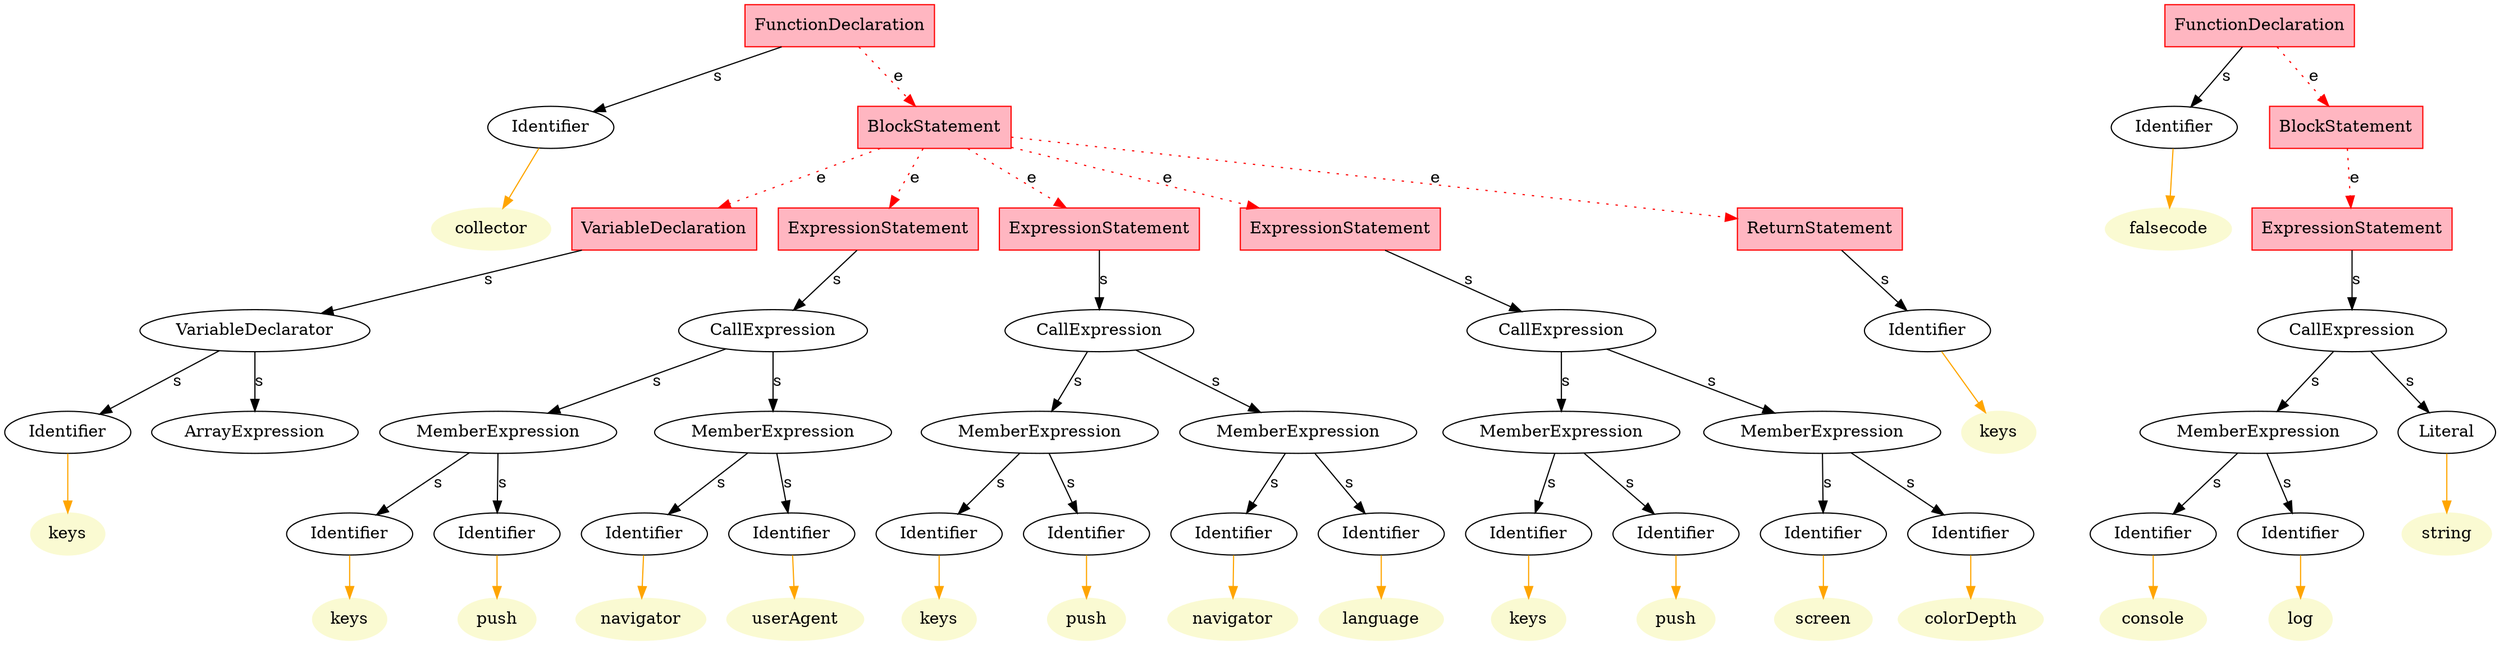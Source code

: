 // Control flow representation
digraph {
	node [color=red fillcolor=lightpink shape=box style=filled]
	edge [color=red style=dotted]
	2 [label=FunctionDeclaration]
	node [color=black fillcolor=white shape=ellipse]
	edge [color=black style=solid]
	2 -> 3 [label=s]
	node [color=black fillcolor=white shape=ellipse style=filled]
	edge [color=black style=solid]
	3 [label=Identifier]
	node [color=lightgoldenrodyellow fillcolor=lightgoldenrodyellow style=filled]
	edge [color=orange style=solid]
	"3leaf_" [label=collector]
	3 -> "3leaf_"
	node [color=red fillcolor=lightpink shape=box]
	edge [color=red style=dotted]
	2 -> 4 [label=e]
	node [color=red fillcolor=lightpink shape=box style=filled]
	edge [color=red style=dotted]
	4 [label=BlockStatement]
	node [color=red fillcolor=lightpink shape=box]
	edge [color=red style=dotted]
	4 -> 5 [label=e]
	node [color=red fillcolor=lightpink shape=box style=filled]
	edge [color=red style=dotted]
	5 [label=VariableDeclaration]
	node [color=black fillcolor=white shape=ellipse]
	edge [color=black style=solid]
	5 -> 6 [label=s]
	node [color=black fillcolor=white shape=ellipse style=filled]
	edge [color=black style=solid]
	6 [label=VariableDeclarator]
	node [color=black fillcolor=white shape=ellipse]
	edge [color=black style=solid]
	6 -> 7 [label=s]
	node [color=black fillcolor=white shape=ellipse style=filled]
	edge [color=black style=solid]
	7 [label=Identifier]
	node [color=lightgoldenrodyellow fillcolor=lightgoldenrodyellow style=filled]
	edge [color=orange style=solid]
	"7leaf_" [label=keys]
	7 -> "7leaf_"
	node [color=black fillcolor=white shape=ellipse]
	edge [color=black style=solid]
	6 -> 8 [label=s]
	node [color=black fillcolor=white shape=ellipse style=filled]
	edge [color=black style=solid]
	8 [label=ArrayExpression]
	node [color=lightgoldenrodyellow fillcolor=lightgoldenrodyellow style=filled]
	edge [color=orange style=solid]
	node [color=red fillcolor=lightpink shape=box]
	edge [color=red style=dotted]
	4 -> 9 [label=e]
	node [color=red fillcolor=lightpink shape=box style=filled]
	edge [color=red style=dotted]
	9 [label=ExpressionStatement]
	node [color=black fillcolor=white shape=ellipse]
	edge [color=black style=solid]
	9 -> 10 [label=s]
	node [color=black fillcolor=white shape=ellipse style=filled]
	edge [color=black style=solid]
	10 [label=CallExpression]
	node [color=black fillcolor=white shape=ellipse]
	edge [color=black style=solid]
	10 -> 11 [label=s]
	node [color=black fillcolor=white shape=ellipse style=filled]
	edge [color=black style=solid]
	11 [label=MemberExpression]
	node [color=black fillcolor=white shape=ellipse]
	edge [color=black style=solid]
	11 -> 12 [label=s]
	node [color=black fillcolor=white shape=ellipse style=filled]
	edge [color=black style=solid]
	12 [label=Identifier]
	node [color=lightgoldenrodyellow fillcolor=lightgoldenrodyellow style=filled]
	edge [color=orange style=solid]
	"12leaf_" [label=keys]
	12 -> "12leaf_"
	node [color=black fillcolor=white shape=ellipse]
	edge [color=black style=solid]
	11 -> 13 [label=s]
	node [color=black fillcolor=white shape=ellipse style=filled]
	edge [color=black style=solid]
	13 [label=Identifier]
	node [color=lightgoldenrodyellow fillcolor=lightgoldenrodyellow style=filled]
	edge [color=orange style=solid]
	"13leaf_" [label=push]
	13 -> "13leaf_"
	node [color=black fillcolor=white shape=ellipse]
	edge [color=black style=solid]
	10 -> 14 [label=s]
	node [color=black fillcolor=white shape=ellipse style=filled]
	edge [color=black style=solid]
	14 [label=MemberExpression]
	node [color=black fillcolor=white shape=ellipse]
	edge [color=black style=solid]
	14 -> 15 [label=s]
	node [color=black fillcolor=white shape=ellipse style=filled]
	edge [color=black style=solid]
	15 [label=Identifier]
	node [color=lightgoldenrodyellow fillcolor=lightgoldenrodyellow style=filled]
	edge [color=orange style=solid]
	"15leaf_" [label=navigator]
	15 -> "15leaf_"
	node [color=black fillcolor=white shape=ellipse]
	edge [color=black style=solid]
	14 -> 16 [label=s]
	node [color=black fillcolor=white shape=ellipse style=filled]
	edge [color=black style=solid]
	16 [label=Identifier]
	node [color=lightgoldenrodyellow fillcolor=lightgoldenrodyellow style=filled]
	edge [color=orange style=solid]
	"16leaf_" [label=userAgent]
	16 -> "16leaf_"
	node [color=red fillcolor=lightpink shape=box]
	edge [color=red style=dotted]
	4 -> 17 [label=e]
	node [color=red fillcolor=lightpink shape=box style=filled]
	edge [color=red style=dotted]
	17 [label=ExpressionStatement]
	node [color=black fillcolor=white shape=ellipse]
	edge [color=black style=solid]
	17 -> 18 [label=s]
	node [color=black fillcolor=white shape=ellipse style=filled]
	edge [color=black style=solid]
	18 [label=CallExpression]
	node [color=black fillcolor=white shape=ellipse]
	edge [color=black style=solid]
	18 -> 19 [label=s]
	node [color=black fillcolor=white shape=ellipse style=filled]
	edge [color=black style=solid]
	19 [label=MemberExpression]
	node [color=black fillcolor=white shape=ellipse]
	edge [color=black style=solid]
	19 -> 20 [label=s]
	node [color=black fillcolor=white shape=ellipse style=filled]
	edge [color=black style=solid]
	20 [label=Identifier]
	node [color=lightgoldenrodyellow fillcolor=lightgoldenrodyellow style=filled]
	edge [color=orange style=solid]
	"20leaf_" [label=keys]
	20 -> "20leaf_"
	node [color=black fillcolor=white shape=ellipse]
	edge [color=black style=solid]
	19 -> 21 [label=s]
	node [color=black fillcolor=white shape=ellipse style=filled]
	edge [color=black style=solid]
	21 [label=Identifier]
	node [color=lightgoldenrodyellow fillcolor=lightgoldenrodyellow style=filled]
	edge [color=orange style=solid]
	"21leaf_" [label=push]
	21 -> "21leaf_"
	node [color=black fillcolor=white shape=ellipse]
	edge [color=black style=solid]
	18 -> 22 [label=s]
	node [color=black fillcolor=white shape=ellipse style=filled]
	edge [color=black style=solid]
	22 [label=MemberExpression]
	node [color=black fillcolor=white shape=ellipse]
	edge [color=black style=solid]
	22 -> 23 [label=s]
	node [color=black fillcolor=white shape=ellipse style=filled]
	edge [color=black style=solid]
	23 [label=Identifier]
	node [color=lightgoldenrodyellow fillcolor=lightgoldenrodyellow style=filled]
	edge [color=orange style=solid]
	"23leaf_" [label=navigator]
	23 -> "23leaf_"
	node [color=black fillcolor=white shape=ellipse]
	edge [color=black style=solid]
	22 -> 24 [label=s]
	node [color=black fillcolor=white shape=ellipse style=filled]
	edge [color=black style=solid]
	24 [label=Identifier]
	node [color=lightgoldenrodyellow fillcolor=lightgoldenrodyellow style=filled]
	edge [color=orange style=solid]
	"24leaf_" [label=language]
	24 -> "24leaf_"
	node [color=red fillcolor=lightpink shape=box]
	edge [color=red style=dotted]
	4 -> 25 [label=e]
	node [color=red fillcolor=lightpink shape=box style=filled]
	edge [color=red style=dotted]
	25 [label=ExpressionStatement]
	node [color=black fillcolor=white shape=ellipse]
	edge [color=black style=solid]
	25 -> 26 [label=s]
	node [color=black fillcolor=white shape=ellipse style=filled]
	edge [color=black style=solid]
	26 [label=CallExpression]
	node [color=black fillcolor=white shape=ellipse]
	edge [color=black style=solid]
	26 -> 27 [label=s]
	node [color=black fillcolor=white shape=ellipse style=filled]
	edge [color=black style=solid]
	27 [label=MemberExpression]
	node [color=black fillcolor=white shape=ellipse]
	edge [color=black style=solid]
	27 -> 28 [label=s]
	node [color=black fillcolor=white shape=ellipse style=filled]
	edge [color=black style=solid]
	28 [label=Identifier]
	node [color=lightgoldenrodyellow fillcolor=lightgoldenrodyellow style=filled]
	edge [color=orange style=solid]
	"28leaf_" [label=keys]
	28 -> "28leaf_"
	node [color=black fillcolor=white shape=ellipse]
	edge [color=black style=solid]
	27 -> 29 [label=s]
	node [color=black fillcolor=white shape=ellipse style=filled]
	edge [color=black style=solid]
	29 [label=Identifier]
	node [color=lightgoldenrodyellow fillcolor=lightgoldenrodyellow style=filled]
	edge [color=orange style=solid]
	"29leaf_" [label=push]
	29 -> "29leaf_"
	node [color=black fillcolor=white shape=ellipse]
	edge [color=black style=solid]
	26 -> 30 [label=s]
	node [color=black fillcolor=white shape=ellipse style=filled]
	edge [color=black style=solid]
	30 [label=MemberExpression]
	node [color=black fillcolor=white shape=ellipse]
	edge [color=black style=solid]
	30 -> 31 [label=s]
	node [color=black fillcolor=white shape=ellipse style=filled]
	edge [color=black style=solid]
	31 [label=Identifier]
	node [color=lightgoldenrodyellow fillcolor=lightgoldenrodyellow style=filled]
	edge [color=orange style=solid]
	"31leaf_" [label=screen]
	31 -> "31leaf_"
	node [color=black fillcolor=white shape=ellipse]
	edge [color=black style=solid]
	30 -> 32 [label=s]
	node [color=black fillcolor=white shape=ellipse style=filled]
	edge [color=black style=solid]
	32 [label=Identifier]
	node [color=lightgoldenrodyellow fillcolor=lightgoldenrodyellow style=filled]
	edge [color=orange style=solid]
	"32leaf_" [label=colorDepth]
	32 -> "32leaf_"
	node [color=red fillcolor=lightpink shape=box]
	edge [color=red style=dotted]
	4 -> 33 [label=e]
	node [color=red fillcolor=lightpink shape=box style=filled]
	edge [color=red style=dotted]
	33 [label=ReturnStatement]
	node [color=black fillcolor=white shape=ellipse]
	edge [color=black style=solid]
	33 -> 34 [label=s]
	node [color=black fillcolor=white shape=ellipse style=filled]
	edge [color=black style=solid]
	34 [label=Identifier]
	node [color=lightgoldenrodyellow fillcolor=lightgoldenrodyellow style=filled]
	edge [color=orange style=solid]
	"34leaf_" [label=keys]
	34 -> "34leaf_"
	node [color=red fillcolor=lightpink shape=box style=filled]
	edge [color=red style=dotted]
	39 [label=FunctionDeclaration]
	node [color=black fillcolor=white shape=ellipse]
	edge [color=black style=solid]
	39 -> 40 [label=s]
	node [color=black fillcolor=white shape=ellipse style=filled]
	edge [color=black style=solid]
	40 [label=Identifier]
	node [color=lightgoldenrodyellow fillcolor=lightgoldenrodyellow style=filled]
	edge [color=orange style=solid]
	"40leaf_" [label=falsecode]
	40 -> "40leaf_"
	node [color=red fillcolor=lightpink shape=box]
	edge [color=red style=dotted]
	39 -> 41 [label=e]
	node [color=red fillcolor=lightpink shape=box style=filled]
	edge [color=red style=dotted]
	41 [label=BlockStatement]
	node [color=red fillcolor=lightpink shape=box]
	edge [color=red style=dotted]
	41 -> 42 [label=e]
	node [color=red fillcolor=lightpink shape=box style=filled]
	edge [color=red style=dotted]
	42 [label=ExpressionStatement]
	node [color=black fillcolor=white shape=ellipse]
	edge [color=black style=solid]
	42 -> 43 [label=s]
	node [color=black fillcolor=white shape=ellipse style=filled]
	edge [color=black style=solid]
	43 [label=CallExpression]
	node [color=black fillcolor=white shape=ellipse]
	edge [color=black style=solid]
	43 -> 44 [label=s]
	node [color=black fillcolor=white shape=ellipse style=filled]
	edge [color=black style=solid]
	44 [label=MemberExpression]
	node [color=black fillcolor=white shape=ellipse]
	edge [color=black style=solid]
	44 -> 45 [label=s]
	node [color=black fillcolor=white shape=ellipse style=filled]
	edge [color=black style=solid]
	45 [label=Identifier]
	node [color=lightgoldenrodyellow fillcolor=lightgoldenrodyellow style=filled]
	edge [color=orange style=solid]
	"45leaf_" [label=console]
	45 -> "45leaf_"
	node [color=black fillcolor=white shape=ellipse]
	edge [color=black style=solid]
	44 -> 46 [label=s]
	node [color=black fillcolor=white shape=ellipse style=filled]
	edge [color=black style=solid]
	46 [label=Identifier]
	node [color=lightgoldenrodyellow fillcolor=lightgoldenrodyellow style=filled]
	edge [color=orange style=solid]
	"46leaf_" [label=log]
	46 -> "46leaf_"
	node [color=black fillcolor=white shape=ellipse]
	edge [color=black style=solid]
	43 -> 47 [label=s]
	node [color=black fillcolor=white shape=ellipse style=filled]
	edge [color=black style=solid]
	47 [label=Literal]
	node [color=lightgoldenrodyellow fillcolor=lightgoldenrodyellow style=filled]
	edge [color=orange style=solid]
	"47leaf_" [label=string]
	47 -> "47leaf_"
}
